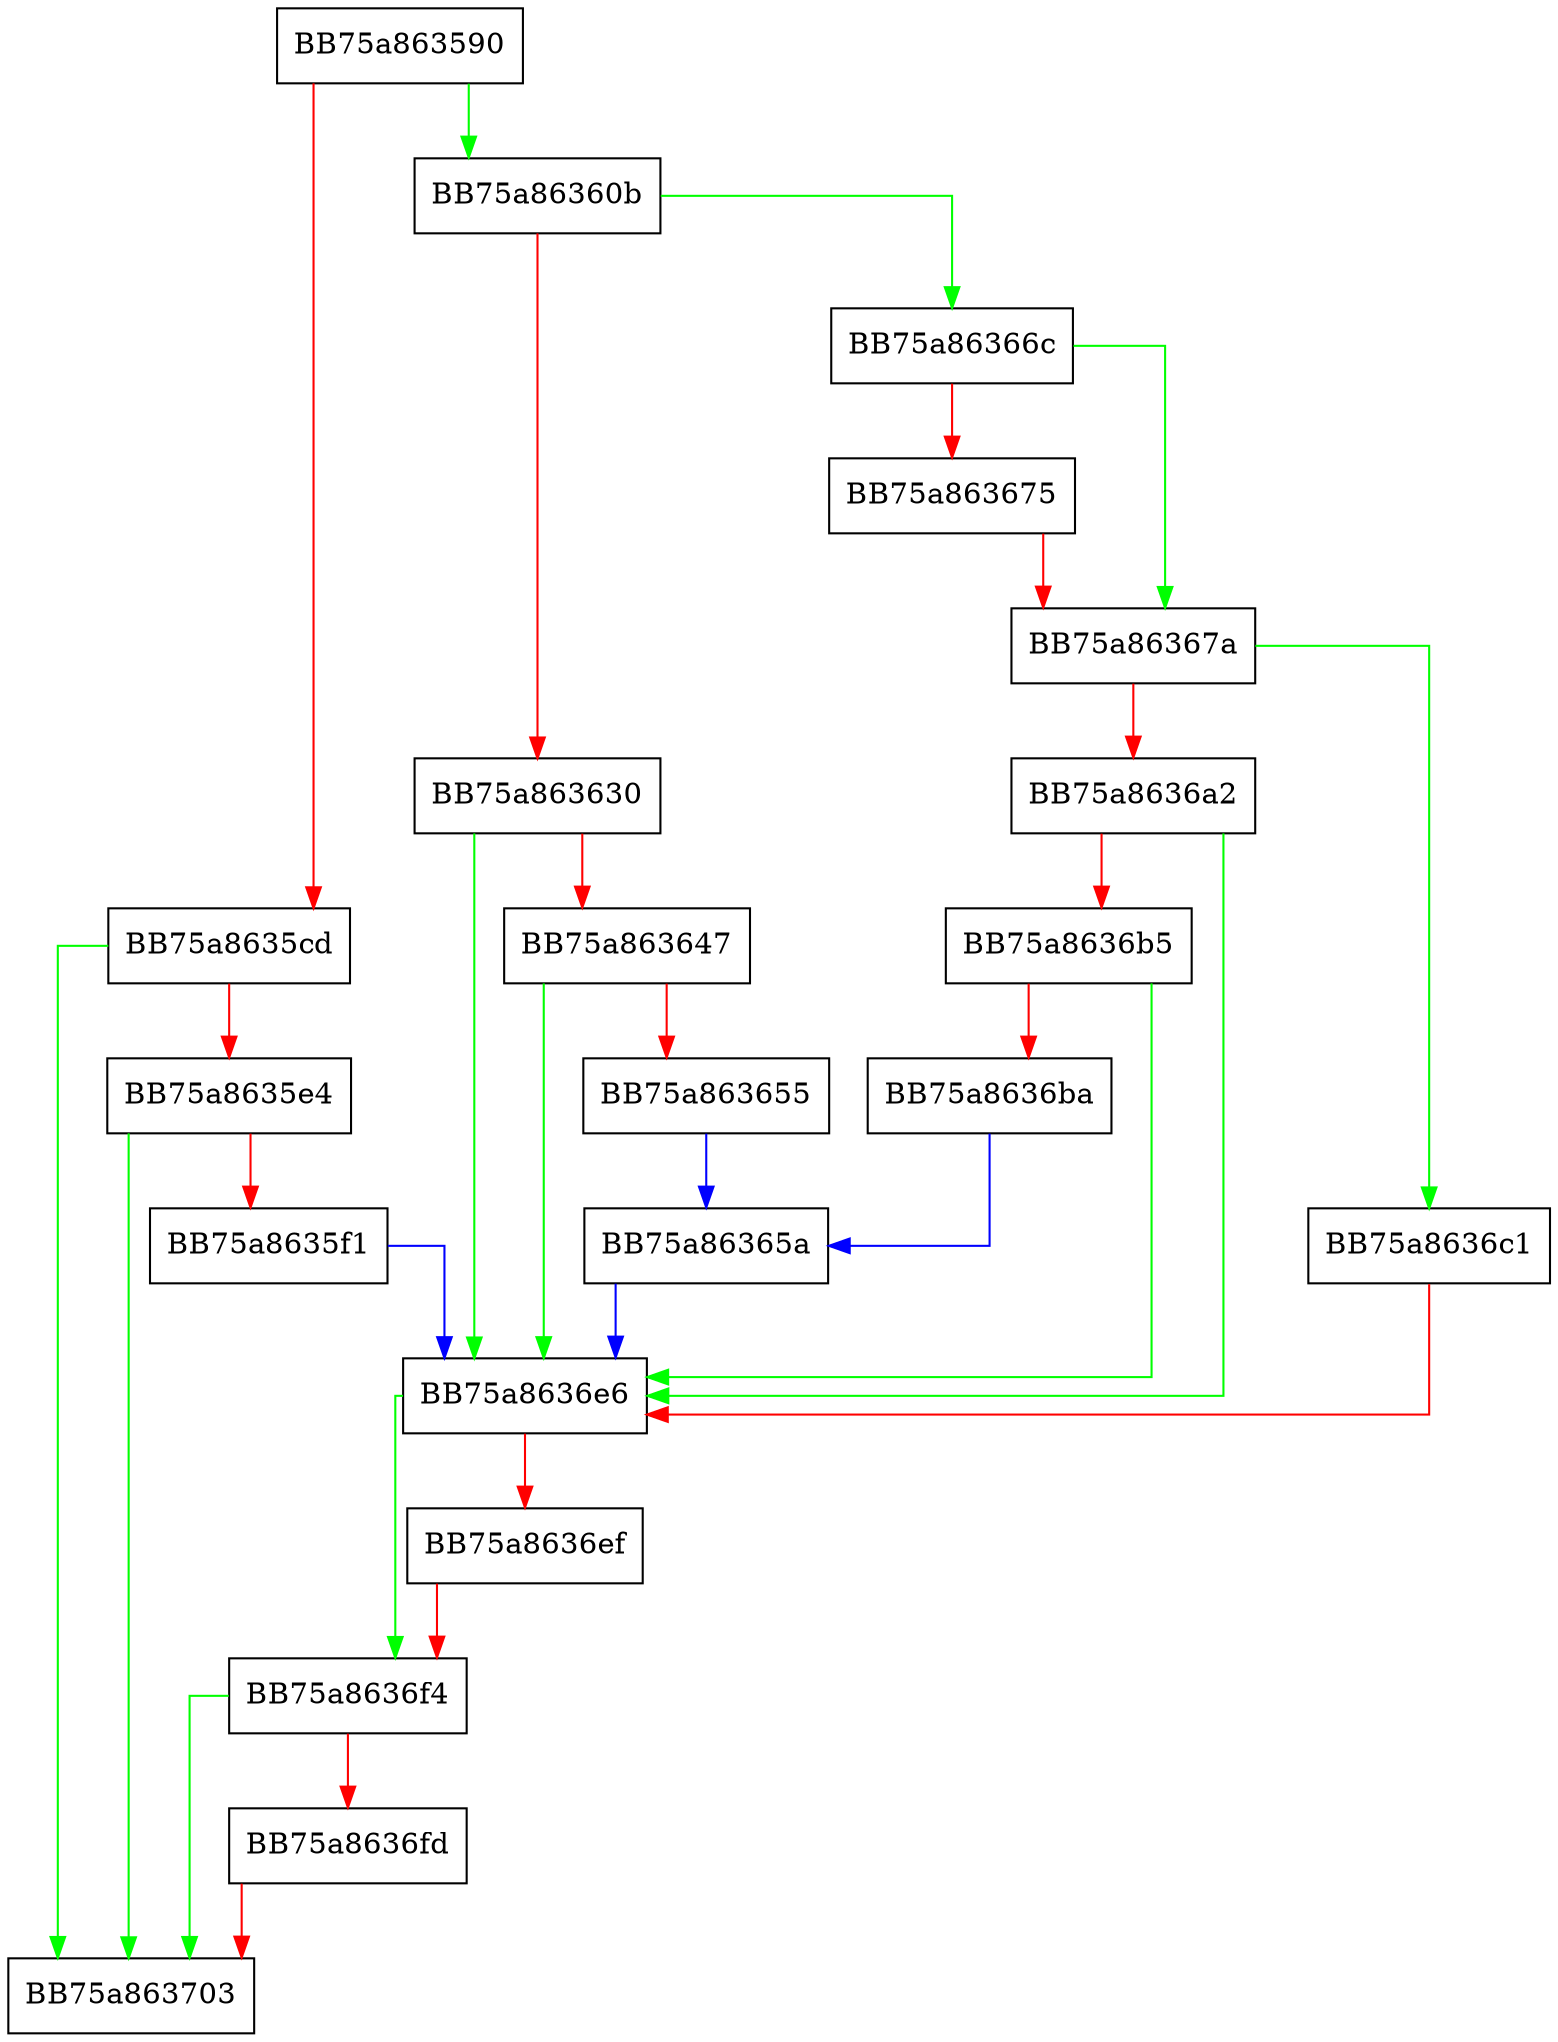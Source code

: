 digraph ProcessSetWindowsHookEvent {
  node [shape="box"];
  graph [splines=ortho];
  BB75a863590 -> BB75a86360b [color="green"];
  BB75a863590 -> BB75a8635cd [color="red"];
  BB75a8635cd -> BB75a863703 [color="green"];
  BB75a8635cd -> BB75a8635e4 [color="red"];
  BB75a8635e4 -> BB75a863703 [color="green"];
  BB75a8635e4 -> BB75a8635f1 [color="red"];
  BB75a8635f1 -> BB75a8636e6 [color="blue"];
  BB75a86360b -> BB75a86366c [color="green"];
  BB75a86360b -> BB75a863630 [color="red"];
  BB75a863630 -> BB75a8636e6 [color="green"];
  BB75a863630 -> BB75a863647 [color="red"];
  BB75a863647 -> BB75a8636e6 [color="green"];
  BB75a863647 -> BB75a863655 [color="red"];
  BB75a863655 -> BB75a86365a [color="blue"];
  BB75a86365a -> BB75a8636e6 [color="blue"];
  BB75a86366c -> BB75a86367a [color="green"];
  BB75a86366c -> BB75a863675 [color="red"];
  BB75a863675 -> BB75a86367a [color="red"];
  BB75a86367a -> BB75a8636c1 [color="green"];
  BB75a86367a -> BB75a8636a2 [color="red"];
  BB75a8636a2 -> BB75a8636e6 [color="green"];
  BB75a8636a2 -> BB75a8636b5 [color="red"];
  BB75a8636b5 -> BB75a8636e6 [color="green"];
  BB75a8636b5 -> BB75a8636ba [color="red"];
  BB75a8636ba -> BB75a86365a [color="blue"];
  BB75a8636c1 -> BB75a8636e6 [color="red"];
  BB75a8636e6 -> BB75a8636f4 [color="green"];
  BB75a8636e6 -> BB75a8636ef [color="red"];
  BB75a8636ef -> BB75a8636f4 [color="red"];
  BB75a8636f4 -> BB75a863703 [color="green"];
  BB75a8636f4 -> BB75a8636fd [color="red"];
  BB75a8636fd -> BB75a863703 [color="red"];
}